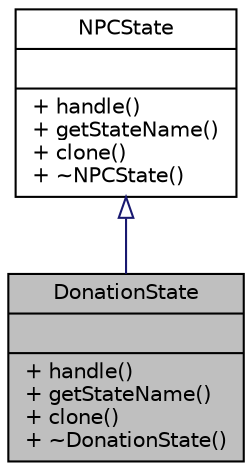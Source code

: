 digraph "DonationState"
{
 // LATEX_PDF_SIZE
  edge [fontname="Helvetica",fontsize="10",labelfontname="Helvetica",labelfontsize="10"];
  node [fontname="Helvetica",fontsize="10",shape=record];
  Node1 [label="{DonationState\n||+ handle()\l+ getStateName()\l+ clone()\l+ ~DonationState()\l}",height=0.2,width=0.4,color="black", fillcolor="grey75", style="filled", fontcolor="black",tooltip="Represents the state where NPCs are in a donation mood."];
  Node2 -> Node1 [dir="back",color="midnightblue",fontsize="10",style="solid",arrowtail="onormal"];
  Node2 [label="{NPCState\n||+ handle()\l+ getStateName()\l+ clone()\l+ ~NPCState()\l}",height=0.2,width=0.4,color="black", fillcolor="white", style="filled",URL="$classNPCState.html",tooltip="Abstract base class representing a state in the NPC state machine."];
}
